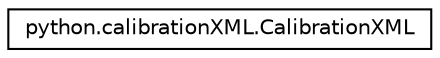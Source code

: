 digraph "Graphical Class Hierarchy"
{
 // INTERACTIVE_SVG=YES
  edge [fontname="Helvetica",fontsize="10",labelfontname="Helvetica",labelfontsize="10"];
  node [fontname="Helvetica",fontsize="10",shape=record];
  rankdir="LR";
  Node1 [label="python.calibrationXML.CalibrationXML",height=0.2,width=0.4,color="black", fillcolor="white", style="filled",URL="$classpython_1_1calibrationXML_1_1CalibrationXML.html"];
}
